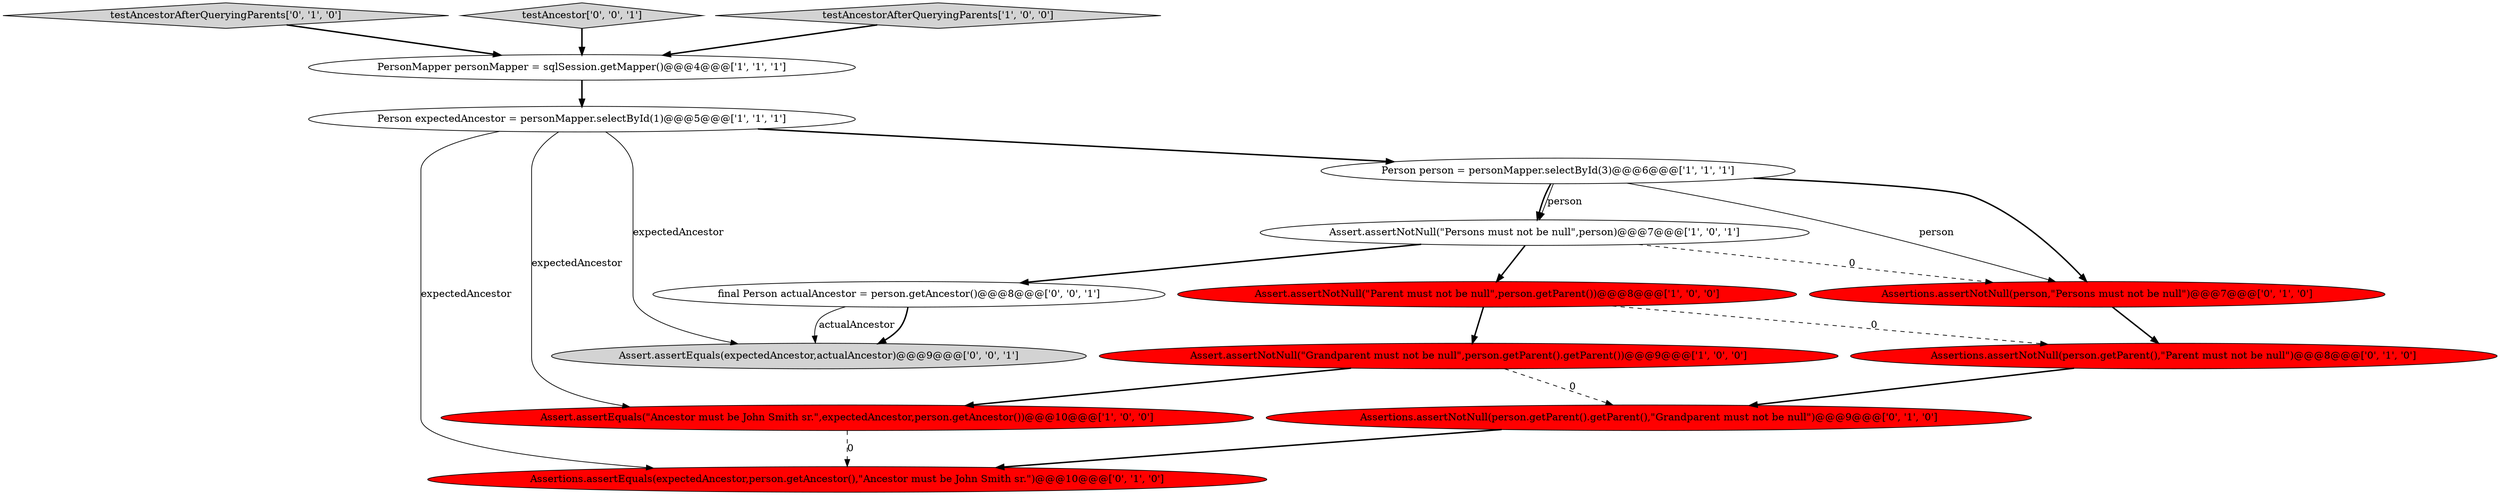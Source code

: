 digraph {
8 [style = filled, label = "Assertions.assertEquals(expectedAncestor,person.getAncestor(),\"Ancestor must be John Smith sr.\")@@@10@@@['0', '1', '0']", fillcolor = red, shape = ellipse image = "AAA1AAABBB2BBB"];
3 [style = filled, label = "Assert.assertEquals(\"Ancestor must be John Smith sr.\",expectedAncestor,person.getAncestor())@@@10@@@['1', '0', '0']", fillcolor = red, shape = ellipse image = "AAA1AAABBB1BBB"];
15 [style = filled, label = "Assert.assertEquals(expectedAncestor,actualAncestor)@@@9@@@['0', '0', '1']", fillcolor = lightgray, shape = ellipse image = "AAA0AAABBB3BBB"];
2 [style = filled, label = "Person expectedAncestor = personMapper.selectById(1)@@@5@@@['1', '1', '1']", fillcolor = white, shape = ellipse image = "AAA0AAABBB1BBB"];
7 [style = filled, label = "Person person = personMapper.selectById(3)@@@6@@@['1', '1', '1']", fillcolor = white, shape = ellipse image = "AAA0AAABBB1BBB"];
1 [style = filled, label = "PersonMapper personMapper = sqlSession.getMapper()@@@4@@@['1', '1', '1']", fillcolor = white, shape = ellipse image = "AAA0AAABBB1BBB"];
12 [style = filled, label = "testAncestorAfterQueryingParents['0', '1', '0']", fillcolor = lightgray, shape = diamond image = "AAA0AAABBB2BBB"];
11 [style = filled, label = "Assertions.assertNotNull(person,\"Persons must not be null\")@@@7@@@['0', '1', '0']", fillcolor = red, shape = ellipse image = "AAA1AAABBB2BBB"];
0 [style = filled, label = "Assert.assertNotNull(\"Parent must not be null\",person.getParent())@@@8@@@['1', '0', '0']", fillcolor = red, shape = ellipse image = "AAA1AAABBB1BBB"];
9 [style = filled, label = "Assertions.assertNotNull(person.getParent(),\"Parent must not be null\")@@@8@@@['0', '1', '0']", fillcolor = red, shape = ellipse image = "AAA1AAABBB2BBB"];
10 [style = filled, label = "Assertions.assertNotNull(person.getParent().getParent(),\"Grandparent must not be null\")@@@9@@@['0', '1', '0']", fillcolor = red, shape = ellipse image = "AAA1AAABBB2BBB"];
13 [style = filled, label = "testAncestor['0', '0', '1']", fillcolor = lightgray, shape = diamond image = "AAA0AAABBB3BBB"];
5 [style = filled, label = "testAncestorAfterQueryingParents['1', '0', '0']", fillcolor = lightgray, shape = diamond image = "AAA0AAABBB1BBB"];
6 [style = filled, label = "Assert.assertNotNull(\"Persons must not be null\",person)@@@7@@@['1', '0', '1']", fillcolor = white, shape = ellipse image = "AAA0AAABBB1BBB"];
14 [style = filled, label = "final Person actualAncestor = person.getAncestor()@@@8@@@['0', '0', '1']", fillcolor = white, shape = ellipse image = "AAA0AAABBB3BBB"];
4 [style = filled, label = "Assert.assertNotNull(\"Grandparent must not be null\",person.getParent().getParent())@@@9@@@['1', '0', '0']", fillcolor = red, shape = ellipse image = "AAA1AAABBB1BBB"];
4->3 [style = bold, label=""];
7->11 [style = bold, label=""];
2->8 [style = solid, label="expectedAncestor"];
6->11 [style = dashed, label="0"];
6->0 [style = bold, label=""];
9->10 [style = bold, label=""];
11->9 [style = bold, label=""];
12->1 [style = bold, label=""];
7->11 [style = solid, label="person"];
13->1 [style = bold, label=""];
6->14 [style = bold, label=""];
5->1 [style = bold, label=""];
10->8 [style = bold, label=""];
0->4 [style = bold, label=""];
2->3 [style = solid, label="expectedAncestor"];
7->6 [style = bold, label=""];
2->15 [style = solid, label="expectedAncestor"];
3->8 [style = dashed, label="0"];
14->15 [style = bold, label=""];
1->2 [style = bold, label=""];
14->15 [style = solid, label="actualAncestor"];
2->7 [style = bold, label=""];
7->6 [style = solid, label="person"];
0->9 [style = dashed, label="0"];
4->10 [style = dashed, label="0"];
}
